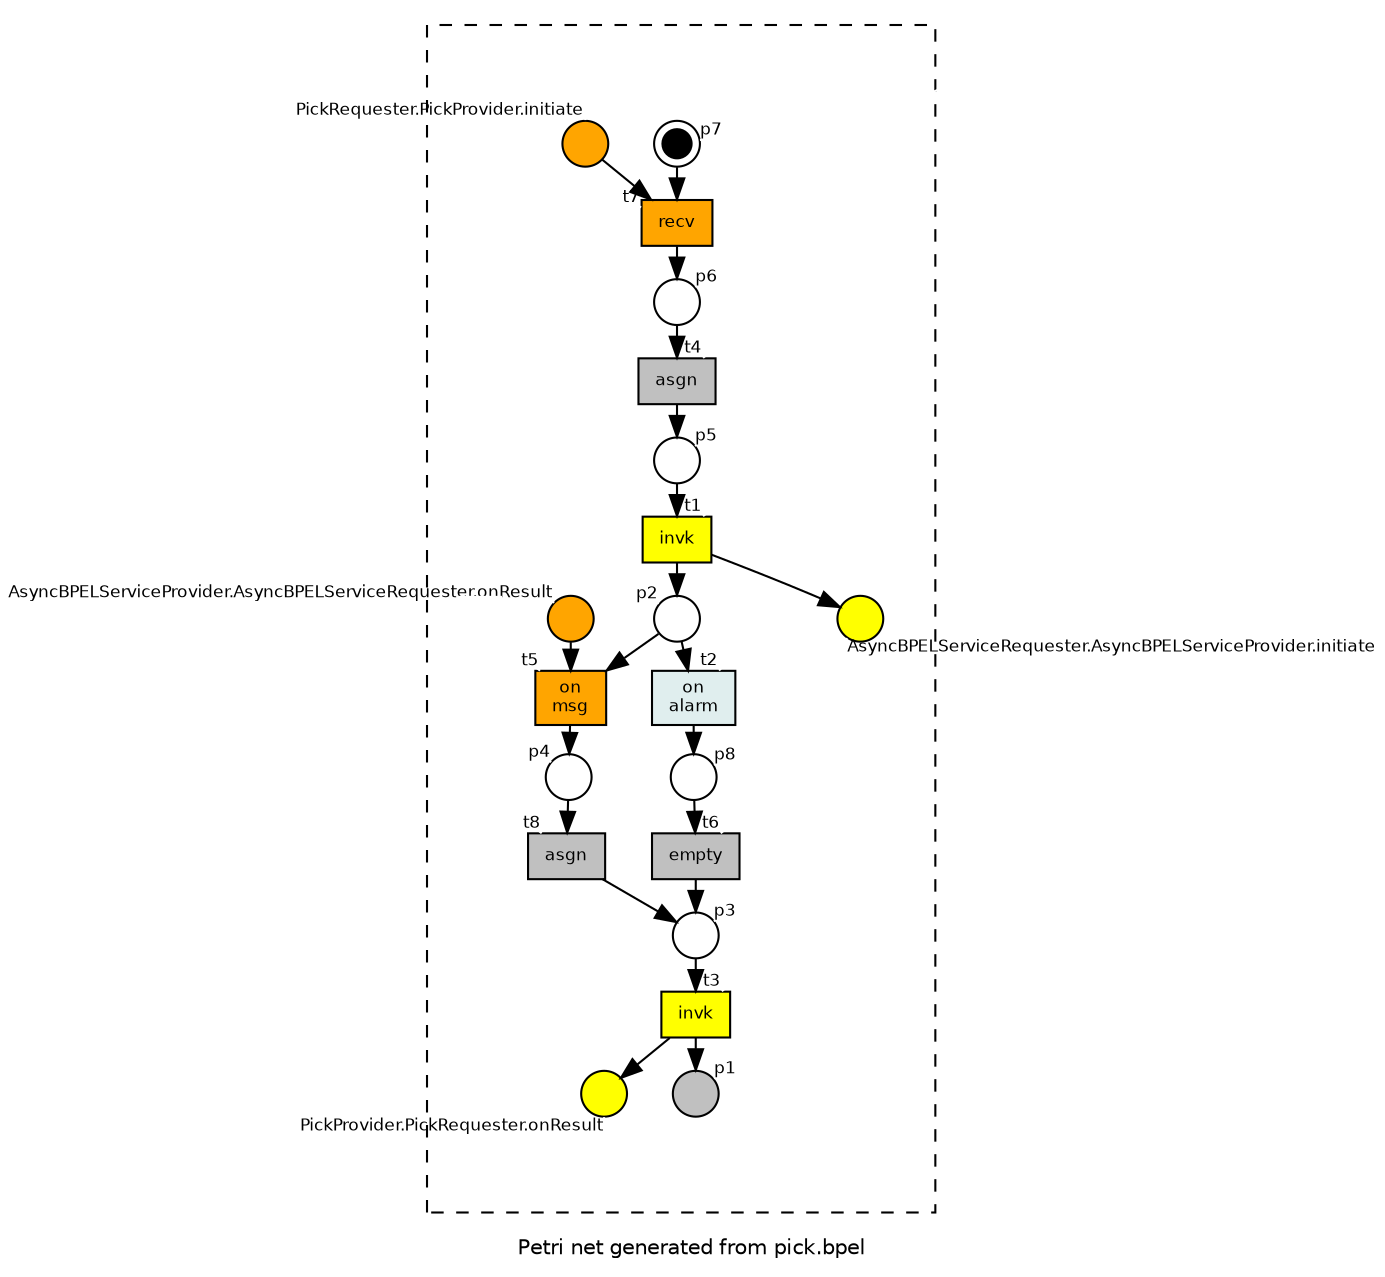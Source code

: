 digraph N {
 graph [fontname="Helvetica" nodesep=0.3 ranksep="0.2 equally" fontsize=10 label="Petri net generated from pick.bpel"]
 node [fontname="Helvetica" fontsize=8  width=".3" height=".3" label="" style=filled fillcolor=white]
 edge [fontname="Helvetica" fontsize=8 color=white arrowhead=none weight="20.0"]


 // places
 node [shape=circle];
 p11  	[fillcolor=yellow]
 p11_l	[shape=none];
 p11 -> p11_l [taillabel="PickProvider.PickRequester.onResult"]
 p12  	[fillcolor=yellow]
 p12_l	[shape=none];
 p12 -> p12_l [taillabel="AsyncBPELServiceRequester.AsyncBPELServiceProvider.initiate"]
 p1  	[fillcolor=gray]
 p1_l	[shape=none];
 p1_l -> p1 [headlabel="p1"]
 p2  	[]
 p2_l	[shape=none];
 p2_l -> p2 [headlabel="p2"]
 p3  	[]
 p3_l	[shape=none];
 p3_l -> p3 [headlabel="p3"]
 p4  	[]
 p4_l	[shape=none];
 p4_l -> p4 [headlabel="p4"]
 p5  	[]
 p5_l	[shape=none];
 p5_l -> p5 [headlabel="p5"]
 p6  	[]
 p6_l	[shape=none];
 p6_l -> p6 [headlabel="p6"]
 p9  	[fillcolor=orange]
 p9_l	[shape=none];
 p9_l -> p9 [headlabel="PickRequester.PickProvider.initiate"]
 p10  	[fillcolor=orange]
 p10_l	[shape=none];
 p10_l -> p10 [headlabel="AsyncBPELServiceProvider.AsyncBPELServiceRequester.onResult"]
 p7  	[fillcolor=black peripheries=2 height=".2" width=".2" ]
 p7_l	[shape=none];
 p7_l -> p7 [headlabel="p7"]
 p8  	[]
 p8_l	[shape=none];
 p8_l -> p8 [headlabel="p8"]

 // transitions
 node [shape=box]
 t1  	[fillcolor=yellow label="invk"]
 t1_l	[shape=none];
 t1_l -> t1 [headlabel="t1"]
 t2  	[label="on\nalarm" fillcolor=azure2]
 t2_l	[shape=none];
 t2_l -> t2 [headlabel="t2"]
 t3  	[fillcolor=yellow label="invk"]
 t3_l	[shape=none];
 t3_l -> t3 [headlabel="t3"]
 t4  	[label="asgn" fillcolor=gray]
 t4_l	[shape=none];
 t4_l -> t4 [headlabel="t4"]
 t5  	[fillcolor=orange label="on\nmsg"]
 t5_l	[shape=none];
 t5_l -> t5 [headlabel="t5"]
 t6  	[label="empty" fillcolor=gray]
 t6_l	[shape=none];
 t6_l -> t6 [headlabel="t6"]
 t7  	[fillcolor=orange label="recv"]
 t7_l	[shape=none];
 t7_l -> t7 [headlabel="t7"]
 t8  	[label="asgn" fillcolor=gray]
 t8_l	[shape=none];
 t8_l -> t8 [headlabel="t8"]

 // cluster the inner of the net
 subgraph cluster1
 {
  t1 t1_l t2 t2_l t3 t3_l t4 t4_l t5 t5_l t6 t6_l t7 t7_l t8 t8_l
  p11 p11_l p12 p12_l p1 p1_l p2 p2_l p3 p3_l p4 p4_l p5 p5_l p6 p6_l p9 p9_l p10 p10_l p7 p8 p8_l
  label="" style=dashed
 }

 // arcs
 edge [fontname="Helvetica" fontsize=8 arrowhead=normal color=black]
 p9 -> t7	[]
 p4 -> t8	[weight=10000.0]
 t2 -> p8	[weight=10000.0]
 t6 -> p3	[weight=10000.0]
 p8 -> t6	[weight=10000.0]
 p10 -> t5	[]
 p5 -> t1	[weight=10000.0]
 p2 -> t2	[weight=10000.0]
 t3 -> p1	[weight=10000.0]
 p3 -> t3	[weight=10000.0]
 t5 -> p4	[weight=10000.0]
 t1 -> p12	[]
 t8 -> p3	[weight=10000.0]
 t3 -> p11	[]
 p7 -> t7	[weight=10000.0]
 t7 -> p6	[weight=10000.0]
 t1 -> p2	[weight=10000.0]
 p6 -> t4	[weight=10000.0]
 p2 -> t5	[weight=10000.0]
 t4 -> p5	[weight=10000.0]
}
